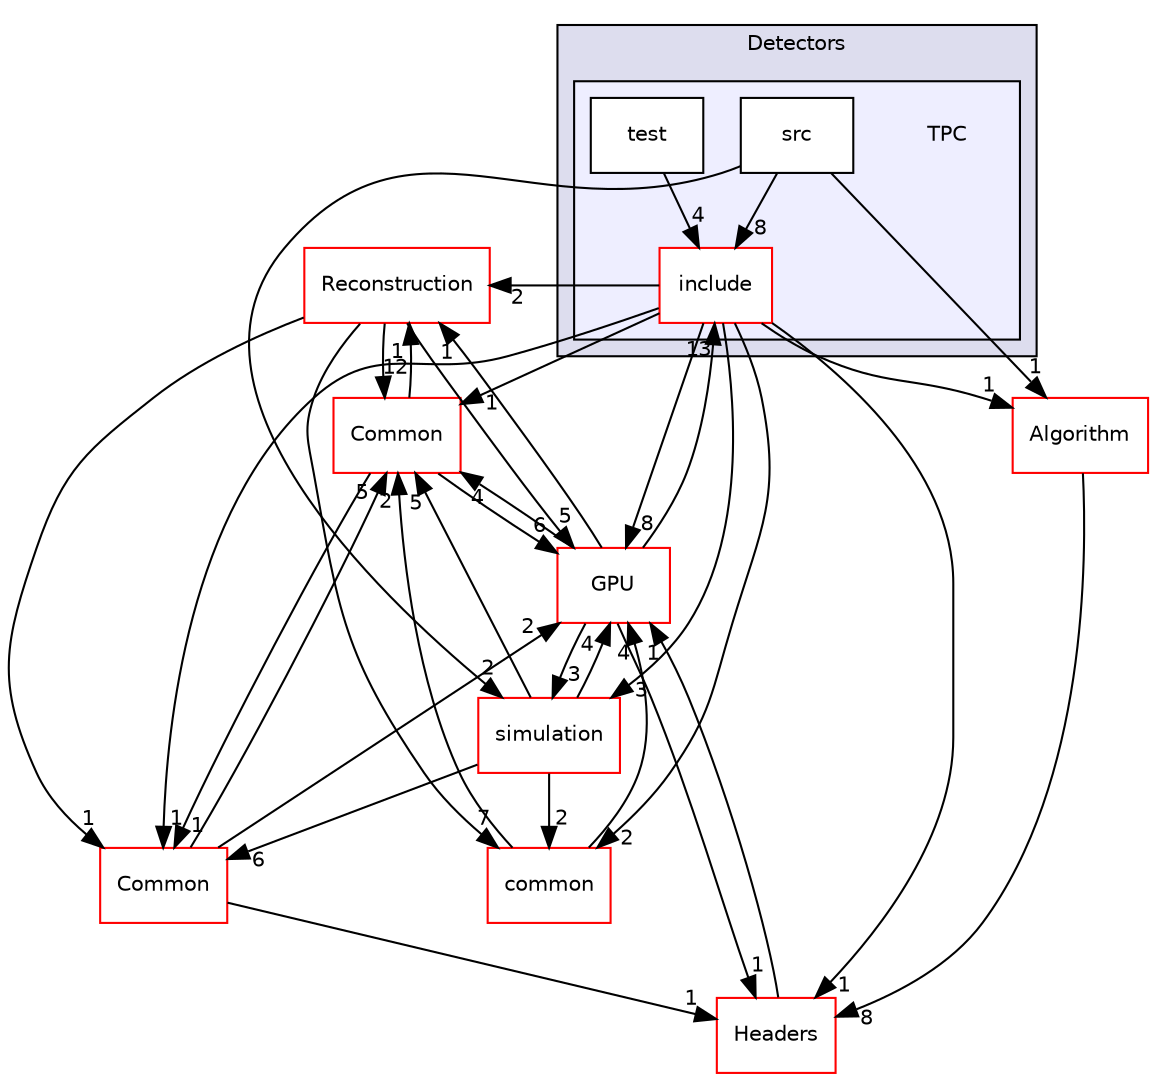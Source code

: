 digraph "/home/travis/build/AliceO2Group/AliceO2/DataFormats/Detectors/TPC" {
  bgcolor=transparent;
  compound=true
  node [ fontsize="10", fontname="Helvetica"];
  edge [ labelfontsize="10", labelfontname="Helvetica"];
  subgraph clusterdir_2801adc79bf3c286b1b479858d2cade4 {
    graph [ bgcolor="#ddddee", pencolor="black", label="Detectors" fontname="Helvetica", fontsize="10", URL="dir_2801adc79bf3c286b1b479858d2cade4.html"]
  subgraph clusterdir_87e4e27fa2128902da5e37b3e7ab3f52 {
    graph [ bgcolor="#eeeeff", pencolor="black", label="" URL="dir_87e4e27fa2128902da5e37b3e7ab3f52.html"];
    dir_87e4e27fa2128902da5e37b3e7ab3f52 [shape=plaintext label="TPC"];
    dir_6f22cbd49ee75d810f2bfe3ea5accc3c [shape=box label="include" color="red" fillcolor="white" style="filled" URL="dir_6f22cbd49ee75d810f2bfe3ea5accc3c.html"];
    dir_99a7a708919c9221801ca7c93b79d194 [shape=box label="src" color="black" fillcolor="white" style="filled" URL="dir_99a7a708919c9221801ca7c93b79d194.html"];
    dir_eefe8374d82063b4a715141da5bc342d [shape=box label="test" color="black" fillcolor="white" style="filled" URL="dir_eefe8374d82063b4a715141da5bc342d.html"];
  }
  }
  dir_d269712cc31e133b892a3b3f6424741a [shape=box label="Reconstruction" color="red" URL="dir_d269712cc31e133b892a3b3f6424741a.html"];
  dir_4ab6b4cc6a7edbff49100e9123df213f [shape=box label="Common" color="red" URL="dir_4ab6b4cc6a7edbff49100e9123df213f.html"];
  dir_183e7c4434404fe9096e1bd8673e1fcf [shape=box label="Headers" color="red" URL="dir_183e7c4434404fe9096e1bd8673e1fcf.html"];
  dir_8ba487e25de5ee77e05e9dce7582cb98 [shape=box label="Algorithm" color="red" URL="dir_8ba487e25de5ee77e05e9dce7582cb98.html"];
  dir_047746f9f311f49446db9474b7431d0d [shape=box label="simulation" color="red" URL="dir_047746f9f311f49446db9474b7431d0d.html"];
  dir_74593c7a91e03746ae2a516888bf9494 [shape=box label="Common" color="red" URL="dir_74593c7a91e03746ae2a516888bf9494.html"];
  dir_7924ba4398ae4560cd37376e44666c6d [shape=box label="common" color="red" URL="dir_7924ba4398ae4560cd37376e44666c6d.html"];
  dir_f511f1e9c03c071966ae594f00bbc5e0 [shape=box label="GPU" color="red" URL="dir_f511f1e9c03c071966ae594f00bbc5e0.html"];
  dir_99a7a708919c9221801ca7c93b79d194->dir_6f22cbd49ee75d810f2bfe3ea5accc3c [headlabel="8", labeldistance=1.5 headhref="dir_000252_000141.html"];
  dir_99a7a708919c9221801ca7c93b79d194->dir_8ba487e25de5ee77e05e9dce7582cb98 [headlabel="1", labeldistance=1.5 headhref="dir_000252_000000.html"];
  dir_99a7a708919c9221801ca7c93b79d194->dir_047746f9f311f49446db9474b7431d0d [headlabel="2", labeldistance=1.5 headhref="dir_000252_000255.html"];
  dir_d269712cc31e133b892a3b3f6424741a->dir_4ab6b4cc6a7edbff49100e9123df213f [headlabel="12", labeldistance=1.5 headhref="dir_000246_000036.html"];
  dir_d269712cc31e133b892a3b3f6424741a->dir_74593c7a91e03746ae2a516888bf9494 [headlabel="1", labeldistance=1.5 headhref="dir_000246_000101.html"];
  dir_d269712cc31e133b892a3b3f6424741a->dir_7924ba4398ae4560cd37376e44666c6d [headlabel="7", labeldistance=1.5 headhref="dir_000246_000091.html"];
  dir_d269712cc31e133b892a3b3f6424741a->dir_f511f1e9c03c071966ae594f00bbc5e0 [headlabel="5", labeldistance=1.5 headhref="dir_000246_000740.html"];
  dir_4ab6b4cc6a7edbff49100e9123df213f->dir_d269712cc31e133b892a3b3f6424741a [headlabel="1", labeldistance=1.5 headhref="dir_000036_000246.html"];
  dir_4ab6b4cc6a7edbff49100e9123df213f->dir_74593c7a91e03746ae2a516888bf9494 [headlabel="1", labeldistance=1.5 headhref="dir_000036_000101.html"];
  dir_4ab6b4cc6a7edbff49100e9123df213f->dir_f511f1e9c03c071966ae594f00bbc5e0 [headlabel="6", labeldistance=1.5 headhref="dir_000036_000740.html"];
  dir_eefe8374d82063b4a715141da5bc342d->dir_6f22cbd49ee75d810f2bfe3ea5accc3c [headlabel="4", labeldistance=1.5 headhref="dir_000254_000141.html"];
  dir_183e7c4434404fe9096e1bd8673e1fcf->dir_f511f1e9c03c071966ae594f00bbc5e0 [headlabel="1", labeldistance=1.5 headhref="dir_000094_000740.html"];
  dir_6f22cbd49ee75d810f2bfe3ea5accc3c->dir_d269712cc31e133b892a3b3f6424741a [headlabel="2", labeldistance=1.5 headhref="dir_000141_000246.html"];
  dir_6f22cbd49ee75d810f2bfe3ea5accc3c->dir_4ab6b4cc6a7edbff49100e9123df213f [headlabel="1", labeldistance=1.5 headhref="dir_000141_000036.html"];
  dir_6f22cbd49ee75d810f2bfe3ea5accc3c->dir_183e7c4434404fe9096e1bd8673e1fcf [headlabel="1", labeldistance=1.5 headhref="dir_000141_000094.html"];
  dir_6f22cbd49ee75d810f2bfe3ea5accc3c->dir_8ba487e25de5ee77e05e9dce7582cb98 [headlabel="1", labeldistance=1.5 headhref="dir_000141_000000.html"];
  dir_6f22cbd49ee75d810f2bfe3ea5accc3c->dir_047746f9f311f49446db9474b7431d0d [headlabel="3", labeldistance=1.5 headhref="dir_000141_000255.html"];
  dir_6f22cbd49ee75d810f2bfe3ea5accc3c->dir_74593c7a91e03746ae2a516888bf9494 [headlabel="1", labeldistance=1.5 headhref="dir_000141_000101.html"];
  dir_6f22cbd49ee75d810f2bfe3ea5accc3c->dir_7924ba4398ae4560cd37376e44666c6d [headlabel="2", labeldistance=1.5 headhref="dir_000141_000091.html"];
  dir_6f22cbd49ee75d810f2bfe3ea5accc3c->dir_f511f1e9c03c071966ae594f00bbc5e0 [headlabel="8", labeldistance=1.5 headhref="dir_000141_000740.html"];
  dir_8ba487e25de5ee77e05e9dce7582cb98->dir_183e7c4434404fe9096e1bd8673e1fcf [headlabel="8", labeldistance=1.5 headhref="dir_000000_000094.html"];
  dir_047746f9f311f49446db9474b7431d0d->dir_4ab6b4cc6a7edbff49100e9123df213f [headlabel="5", labeldistance=1.5 headhref="dir_000255_000036.html"];
  dir_047746f9f311f49446db9474b7431d0d->dir_74593c7a91e03746ae2a516888bf9494 [headlabel="6", labeldistance=1.5 headhref="dir_000255_000101.html"];
  dir_047746f9f311f49446db9474b7431d0d->dir_7924ba4398ae4560cd37376e44666c6d [headlabel="2", labeldistance=1.5 headhref="dir_000255_000091.html"];
  dir_047746f9f311f49446db9474b7431d0d->dir_f511f1e9c03c071966ae594f00bbc5e0 [headlabel="4", labeldistance=1.5 headhref="dir_000255_000740.html"];
  dir_74593c7a91e03746ae2a516888bf9494->dir_4ab6b4cc6a7edbff49100e9123df213f [headlabel="5", labeldistance=1.5 headhref="dir_000101_000036.html"];
  dir_74593c7a91e03746ae2a516888bf9494->dir_183e7c4434404fe9096e1bd8673e1fcf [headlabel="1", labeldistance=1.5 headhref="dir_000101_000094.html"];
  dir_74593c7a91e03746ae2a516888bf9494->dir_f511f1e9c03c071966ae594f00bbc5e0 [headlabel="2", labeldistance=1.5 headhref="dir_000101_000740.html"];
  dir_7924ba4398ae4560cd37376e44666c6d->dir_4ab6b4cc6a7edbff49100e9123df213f [headlabel="2", labeldistance=1.5 headhref="dir_000091_000036.html"];
  dir_7924ba4398ae4560cd37376e44666c6d->dir_f511f1e9c03c071966ae594f00bbc5e0 [headlabel="4", labeldistance=1.5 headhref="dir_000091_000740.html"];
  dir_f511f1e9c03c071966ae594f00bbc5e0->dir_d269712cc31e133b892a3b3f6424741a [headlabel="1", labeldistance=1.5 headhref="dir_000740_000246.html"];
  dir_f511f1e9c03c071966ae594f00bbc5e0->dir_4ab6b4cc6a7edbff49100e9123df213f [headlabel="4", labeldistance=1.5 headhref="dir_000740_000036.html"];
  dir_f511f1e9c03c071966ae594f00bbc5e0->dir_183e7c4434404fe9096e1bd8673e1fcf [headlabel="1", labeldistance=1.5 headhref="dir_000740_000094.html"];
  dir_f511f1e9c03c071966ae594f00bbc5e0->dir_6f22cbd49ee75d810f2bfe3ea5accc3c [headlabel="13", labeldistance=1.5 headhref="dir_000740_000141.html"];
  dir_f511f1e9c03c071966ae594f00bbc5e0->dir_047746f9f311f49446db9474b7431d0d [headlabel="3", labeldistance=1.5 headhref="dir_000740_000255.html"];
}
